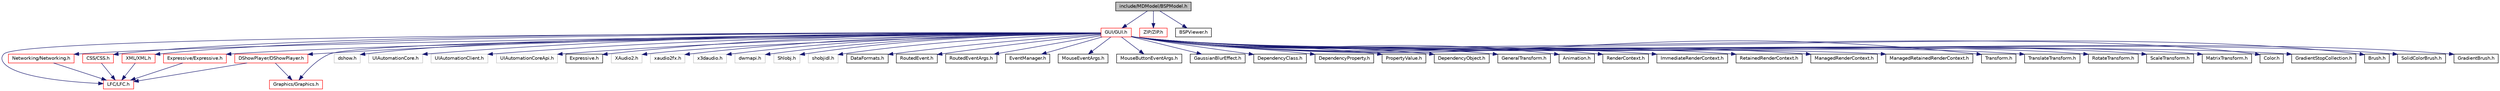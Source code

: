 digraph G
{
  edge [fontname="Helvetica",fontsize="10",labelfontname="Helvetica",labelfontsize="10"];
  node [fontname="Helvetica",fontsize="10",shape=record];
  Node1 [label="include/MDModel/BSPModel.h",height=0.2,width=0.4,color="black", fillcolor="grey75", style="filled" fontcolor="black"];
  Node1 -> Node2 [color="midnightblue",fontsize="10",style="solid",fontname="Helvetica"];
  Node2 [label="GUI/GUI.h",height=0.2,width=0.4,color="red", fillcolor="white", style="filled",URL="$_g_u_i_8h.html"];
  Node2 -> Node3 [color="midnightblue",fontsize="10",style="solid",fontname="Helvetica"];
  Node3 [label="LFC/LFC.h",height=0.2,width=0.4,color="red", fillcolor="white", style="filled",URL="$_l_f_c_8h.html"];
  Node2 -> Node4 [color="midnightblue",fontsize="10",style="solid",fontname="Helvetica"];
  Node4 [label="Networking/Networking.h",height=0.2,width=0.4,color="red", fillcolor="white", style="filled",URL="$_networking_8h.html"];
  Node4 -> Node3 [color="midnightblue",fontsize="10",style="solid",fontname="Helvetica"];
  Node2 -> Node5 [color="midnightblue",fontsize="10",style="solid",fontname="Helvetica"];
  Node5 [label="Graphics/Graphics.h",height=0.2,width=0.4,color="red", fillcolor="white", style="filled",URL="$_graphics_8h.html"];
  Node2 -> Node6 [color="midnightblue",fontsize="10",style="solid",fontname="Helvetica"];
  Node6 [label="DShowPlayer/DShowPlayer.h",height=0.2,width=0.4,color="red", fillcolor="white", style="filled",URL="$_d_show_player_8h.html"];
  Node6 -> Node3 [color="midnightblue",fontsize="10",style="solid",fontname="Helvetica"];
  Node6 -> Node5 [color="midnightblue",fontsize="10",style="solid",fontname="Helvetica"];
  Node2 -> Node7 [color="midnightblue",fontsize="10",style="solid",fontname="Helvetica"];
  Node7 [label="CSS/CSS.h",height=0.2,width=0.4,color="red", fillcolor="white", style="filled",URL="$_c_s_s_8h.html"];
  Node7 -> Node3 [color="midnightblue",fontsize="10",style="solid",fontname="Helvetica"];
  Node2 -> Node8 [color="midnightblue",fontsize="10",style="solid",fontname="Helvetica"];
  Node8 [label="XML/XML.h",height=0.2,width=0.4,color="red", fillcolor="white", style="filled",URL="$_x_m_l_8h.html"];
  Node8 -> Node3 [color="midnightblue",fontsize="10",style="solid",fontname="Helvetica"];
  Node2 -> Node9 [color="midnightblue",fontsize="10",style="solid",fontname="Helvetica"];
  Node9 [label="Expressive/Expressive.h",height=0.2,width=0.4,color="red", fillcolor="white", style="filled",URL="$_expressive_2_expressive_8h.html"];
  Node9 -> Node3 [color="midnightblue",fontsize="10",style="solid",fontname="Helvetica"];
  Node2 -> Node10 [color="midnightblue",fontsize="10",style="solid",fontname="Helvetica"];
  Node10 [label="dshow.h",height=0.2,width=0.4,color="grey75", fillcolor="white", style="filled"];
  Node2 -> Node11 [color="midnightblue",fontsize="10",style="solid",fontname="Helvetica"];
  Node11 [label="UIAutomationCore.h",height=0.2,width=0.4,color="grey75", fillcolor="white", style="filled"];
  Node2 -> Node12 [color="midnightblue",fontsize="10",style="solid",fontname="Helvetica"];
  Node12 [label="UIAutomationClient.h",height=0.2,width=0.4,color="grey75", fillcolor="white", style="filled"];
  Node2 -> Node13 [color="midnightblue",fontsize="10",style="solid",fontname="Helvetica"];
  Node13 [label="UIAutomationCoreApi.h",height=0.2,width=0.4,color="grey75", fillcolor="white", style="filled"];
  Node2 -> Node14 [color="midnightblue",fontsize="10",style="solid",fontname="Helvetica"];
  Node14 [label="Expressive.h",height=0.2,width=0.4,color="black", fillcolor="white", style="filled",URL="$_g_u_i_2_expressive_8h.html"];
  Node2 -> Node15 [color="midnightblue",fontsize="10",style="solid",fontname="Helvetica"];
  Node15 [label="XAudio2.h",height=0.2,width=0.4,color="grey75", fillcolor="white", style="filled"];
  Node2 -> Node16 [color="midnightblue",fontsize="10",style="solid",fontname="Helvetica"];
  Node16 [label="xaudio2fx.h",height=0.2,width=0.4,color="grey75", fillcolor="white", style="filled"];
  Node2 -> Node17 [color="midnightblue",fontsize="10",style="solid",fontname="Helvetica"];
  Node17 [label="x3daudio.h",height=0.2,width=0.4,color="grey75", fillcolor="white", style="filled"];
  Node2 -> Node18 [color="midnightblue",fontsize="10",style="solid",fontname="Helvetica"];
  Node18 [label="dwmapi.h",height=0.2,width=0.4,color="grey75", fillcolor="white", style="filled"];
  Node2 -> Node19 [color="midnightblue",fontsize="10",style="solid",fontname="Helvetica"];
  Node19 [label="Shlobj.h",height=0.2,width=0.4,color="grey75", fillcolor="white", style="filled"];
  Node2 -> Node20 [color="midnightblue",fontsize="10",style="solid",fontname="Helvetica"];
  Node20 [label="shobjidl.h",height=0.2,width=0.4,color="grey75", fillcolor="white", style="filled"];
  Node2 -> Node21 [color="midnightblue",fontsize="10",style="solid",fontname="Helvetica"];
  Node21 [label="DataFormats.h",height=0.2,width=0.4,color="black", fillcolor="white", style="filled",URL="$_data_formats_8h.html"];
  Node2 -> Node22 [color="midnightblue",fontsize="10",style="solid",fontname="Helvetica"];
  Node22 [label="RoutedEvent.h",height=0.2,width=0.4,color="black", fillcolor="white", style="filled",URL="$_routed_event_8h.html"];
  Node2 -> Node23 [color="midnightblue",fontsize="10",style="solid",fontname="Helvetica"];
  Node23 [label="RoutedEventArgs.h",height=0.2,width=0.4,color="black", fillcolor="white", style="filled",URL="$_routed_event_args_8h.html"];
  Node2 -> Node24 [color="midnightblue",fontsize="10",style="solid",fontname="Helvetica"];
  Node24 [label="EventManager.h",height=0.2,width=0.4,color="black", fillcolor="white", style="filled",URL="$_event_manager_8h.html"];
  Node2 -> Node25 [color="midnightblue",fontsize="10",style="solid",fontname="Helvetica"];
  Node25 [label="MouseEventArgs.h",height=0.2,width=0.4,color="black", fillcolor="white", style="filled",URL="$_mouse_event_args_8h.html"];
  Node2 -> Node26 [color="midnightblue",fontsize="10",style="solid",fontname="Helvetica"];
  Node26 [label="MouseButtonEventArgs.h",height=0.2,width=0.4,color="black", fillcolor="white", style="filled",URL="$_mouse_button_event_args_8h.html"];
  Node2 -> Node27 [color="midnightblue",fontsize="10",style="solid",fontname="Helvetica"];
  Node27 [label="GaussianBlurEffect.h",height=0.2,width=0.4,color="black", fillcolor="white", style="filled",URL="$_gaussian_blur_effect_8h.html"];
  Node2 -> Node28 [color="midnightblue",fontsize="10",style="solid",fontname="Helvetica"];
  Node28 [label="DependencyClass.h",height=0.2,width=0.4,color="black", fillcolor="white", style="filled",URL="$_dependency_class_8h.html"];
  Node2 -> Node29 [color="midnightblue",fontsize="10",style="solid",fontname="Helvetica"];
  Node29 [label="DependencyProperty.h",height=0.2,width=0.4,color="black", fillcolor="white", style="filled",URL="$_dependency_property_8h.html"];
  Node2 -> Node30 [color="midnightblue",fontsize="10",style="solid",fontname="Helvetica"];
  Node30 [label="PropertyValue.h",height=0.2,width=0.4,color="black", fillcolor="white", style="filled",URL="$_property_value_8h.html"];
  Node2 -> Node31 [color="midnightblue",fontsize="10",style="solid",fontname="Helvetica"];
  Node31 [label="DependencyObject.h",height=0.2,width=0.4,color="black", fillcolor="white", style="filled",URL="$_dependency_object_8h.html"];
  Node2 -> Node32 [color="midnightblue",fontsize="10",style="solid",fontname="Helvetica"];
  Node32 [label="GeneralTransform.h",height=0.2,width=0.4,color="black", fillcolor="white", style="filled",URL="$_general_transform_8h.html"];
  Node2 -> Node33 [color="midnightblue",fontsize="10",style="solid",fontname="Helvetica"];
  Node33 [label="Animation.h",height=0.2,width=0.4,color="black", fillcolor="white", style="filled",URL="$_animation_8h.html"];
  Node2 -> Node34 [color="midnightblue",fontsize="10",style="solid",fontname="Helvetica"];
  Node34 [label="RenderContext.h",height=0.2,width=0.4,color="black", fillcolor="white", style="filled",URL="$_render_context_8h.html"];
  Node2 -> Node35 [color="midnightblue",fontsize="10",style="solid",fontname="Helvetica"];
  Node35 [label="ImmediateRenderContext.h",height=0.2,width=0.4,color="black", fillcolor="white", style="filled",URL="$_immediate_render_context_8h.html"];
  Node2 -> Node36 [color="midnightblue",fontsize="10",style="solid",fontname="Helvetica"];
  Node36 [label="RetainedRenderContext.h",height=0.2,width=0.4,color="black", fillcolor="white", style="filled",URL="$_retained_render_context_8h.html"];
  Node2 -> Node37 [color="midnightblue",fontsize="10",style="solid",fontname="Helvetica"];
  Node37 [label="ManagedRenderContext.h",height=0.2,width=0.4,color="black", fillcolor="white", style="filled",URL="$_managed_render_context_8h.html"];
  Node2 -> Node38 [color="midnightblue",fontsize="10",style="solid",fontname="Helvetica"];
  Node38 [label="ManagedRetainedRenderContext.h",height=0.2,width=0.4,color="black", fillcolor="white", style="filled",URL="$_managed_retained_render_context_8h.html"];
  Node2 -> Node39 [color="midnightblue",fontsize="10",style="solid",fontname="Helvetica"];
  Node39 [label="Transform.h",height=0.2,width=0.4,color="black", fillcolor="white", style="filled",URL="$_g_u_i_2_transform_8h.html"];
  Node2 -> Node40 [color="midnightblue",fontsize="10",style="solid",fontname="Helvetica"];
  Node40 [label="TranslateTransform.h",height=0.2,width=0.4,color="black", fillcolor="white", style="filled",URL="$_translate_transform_8h.html"];
  Node2 -> Node41 [color="midnightblue",fontsize="10",style="solid",fontname="Helvetica"];
  Node41 [label="RotateTransform.h",height=0.2,width=0.4,color="black", fillcolor="white", style="filled",URL="$_rotate_transform_8h.html"];
  Node2 -> Node42 [color="midnightblue",fontsize="10",style="solid",fontname="Helvetica"];
  Node42 [label="ScaleTransform.h",height=0.2,width=0.4,color="black", fillcolor="white", style="filled",URL="$_scale_transform_8h.html"];
  Node2 -> Node43 [color="midnightblue",fontsize="10",style="solid",fontname="Helvetica"];
  Node43 [label="MatrixTransform.h",height=0.2,width=0.4,color="black", fillcolor="white", style="filled",URL="$_matrix_transform_8h.html"];
  Node2 -> Node44 [color="midnightblue",fontsize="10",style="solid",fontname="Helvetica"];
  Node44 [label="Color.h",height=0.2,width=0.4,color="black", fillcolor="white", style="filled",URL="$_g_u_i_2_color_8h.html"];
  Node2 -> Node45 [color="midnightblue",fontsize="10",style="solid",fontname="Helvetica"];
  Node45 [label="GradientStopCollection.h",height=0.2,width=0.4,color="black", fillcolor="white", style="filled",URL="$_gradient_stop_collection_8h.html"];
  Node2 -> Node46 [color="midnightblue",fontsize="10",style="solid",fontname="Helvetica"];
  Node46 [label="Brush.h",height=0.2,width=0.4,color="black", fillcolor="white", style="filled",URL="$_brush_8h.html"];
  Node2 -> Node47 [color="midnightblue",fontsize="10",style="solid",fontname="Helvetica"];
  Node47 [label="SolidColorBrush.h",height=0.2,width=0.4,color="black", fillcolor="white", style="filled",URL="$_solid_color_brush_8h.html"];
  Node2 -> Node48 [color="midnightblue",fontsize="10",style="solid",fontname="Helvetica"];
  Node48 [label="GradientBrush.h",height=0.2,width=0.4,color="black", fillcolor="white", style="filled",URL="$_gradient_brush_8h.html"];
  Node1 -> Node49 [color="midnightblue",fontsize="10",style="solid",fontname="Helvetica"];
  Node49 [label="ZIP/ZIP.h",height=0.2,width=0.4,color="red", fillcolor="white", style="filled",URL="$zip_8h.html"];
  Node1 -> Node50 [color="midnightblue",fontsize="10",style="solid",fontname="Helvetica"];
  Node50 [label="BSPViewer.h",height=0.2,width=0.4,color="black", fillcolor="white", style="filled",URL="$_b_s_p_viewer_8h.html"];
}

